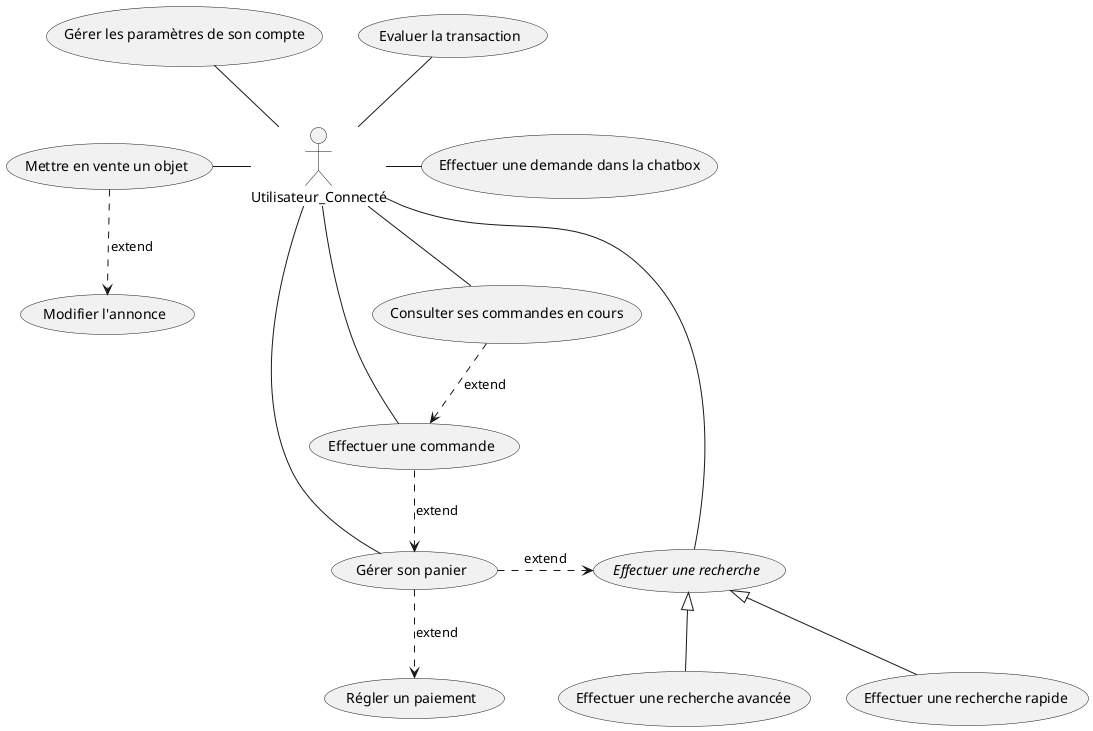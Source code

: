 @startuml

actor Utilisateur_Connecté

Utilisateur_Connecté -right- (Effectuer une demande dans la chatbox)
Utilisateur_Connecté -down- (Consulter ses commandes en cours)
Utilisateur_Connecté -left- (Effectuer une commande)
Utilisateur_Connecté -right- (Gérer son panier)
Utilisateur_Connecté -down- (//Effectuer une recherche//)
Utilisateur_Connecté -up- (Evaluer la transaction)
Utilisateur_Connecté -up- (Gérer les paramètres de son compte)
Utilisateur_Connecté -left- (Mettre en vente un objet)

(Effectuer une recherche rapide) -up-|> (//Effectuer une recherche//) 
(Effectuer une recherche avancée) -up-|> (//Effectuer une recherche//) 

(Effectuer une commande) -.> (Gérer son panier) : extend
(Gérer son panier) .> (//Effectuer une recherche//) : extend
(Consulter ses commandes en cours) -.> (Effectuer une commande) : extend

(Gérer son panier) -.> (Régler un paiement) : extend
(Mettre en vente un objet) -.> (Modifier l'annonce) : extend

@enduml